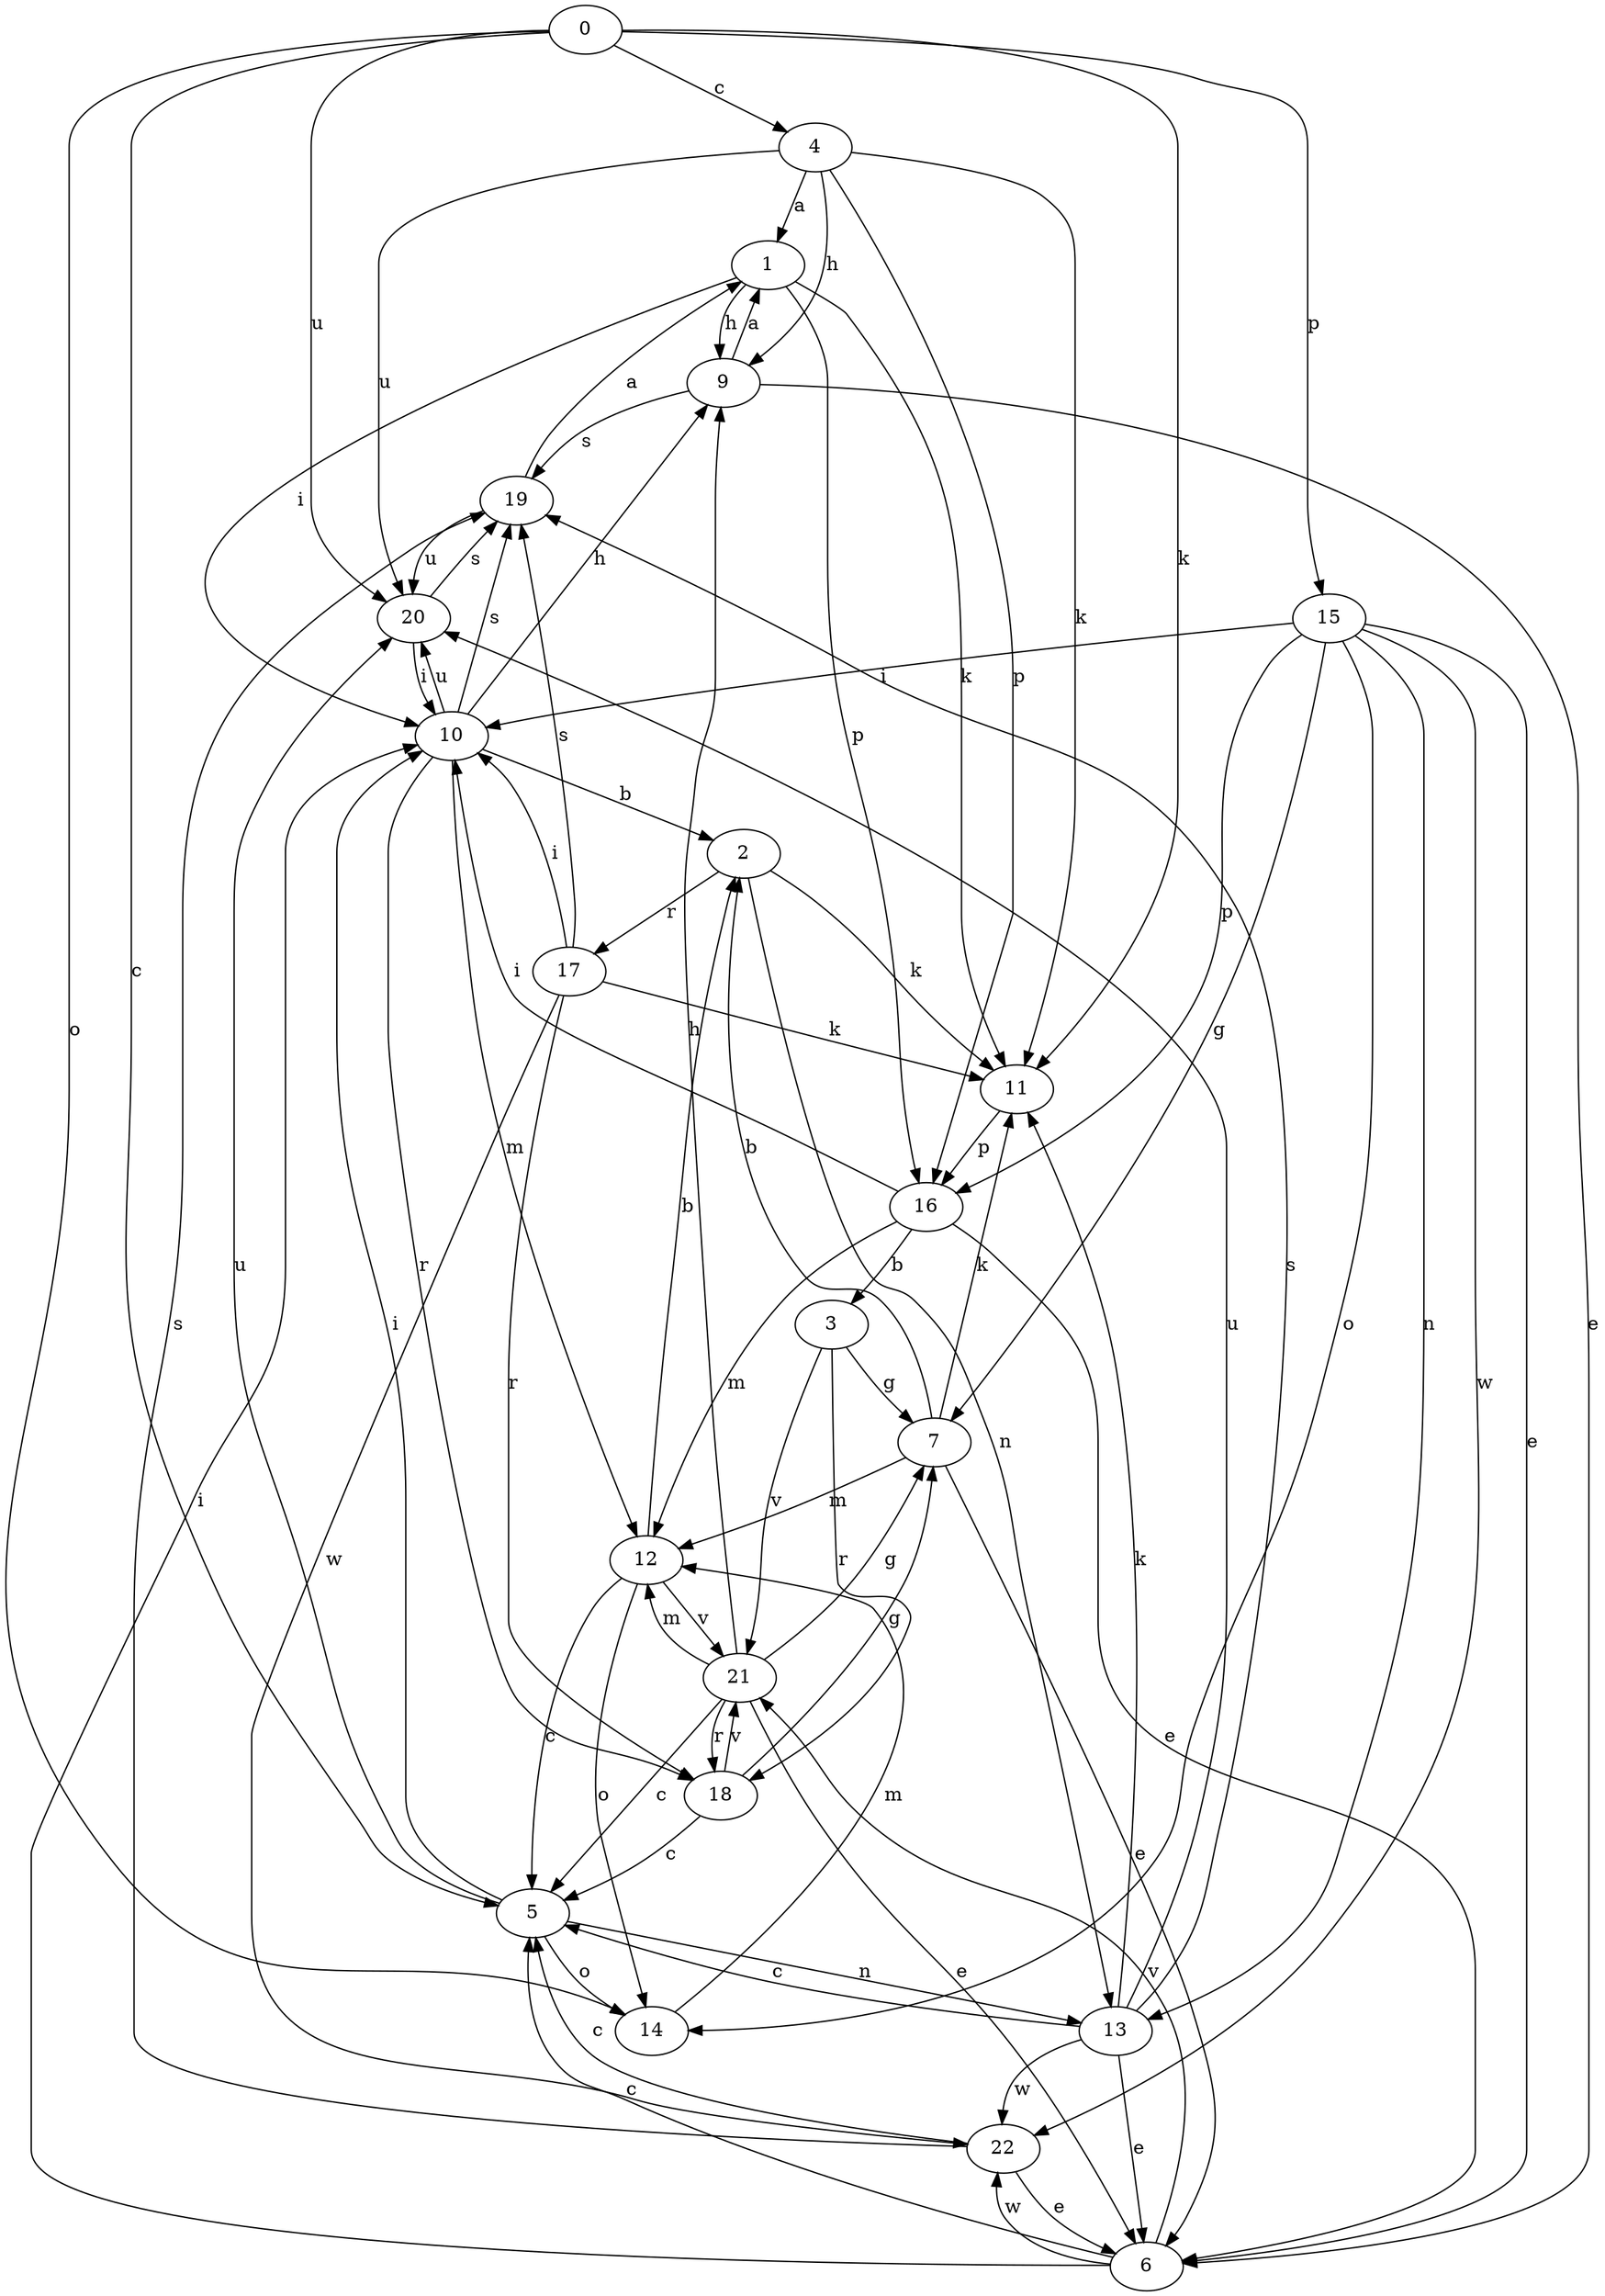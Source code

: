 strict digraph  {
0;
1;
2;
3;
4;
5;
6;
7;
9;
10;
11;
12;
13;
14;
15;
16;
17;
18;
19;
20;
21;
22;
0 -> 4  [label=c];
0 -> 5  [label=c];
0 -> 11  [label=k];
0 -> 14  [label=o];
0 -> 15  [label=p];
0 -> 20  [label=u];
1 -> 9  [label=h];
1 -> 10  [label=i];
1 -> 11  [label=k];
1 -> 16  [label=p];
2 -> 11  [label=k];
2 -> 13  [label=n];
2 -> 17  [label=r];
3 -> 7  [label=g];
3 -> 18  [label=r];
3 -> 21  [label=v];
4 -> 1  [label=a];
4 -> 9  [label=h];
4 -> 11  [label=k];
4 -> 16  [label=p];
4 -> 20  [label=u];
5 -> 10  [label=i];
5 -> 13  [label=n];
5 -> 14  [label=o];
5 -> 20  [label=u];
6 -> 5  [label=c];
6 -> 10  [label=i];
6 -> 21  [label=v];
6 -> 22  [label=w];
7 -> 2  [label=b];
7 -> 6  [label=e];
7 -> 11  [label=k];
7 -> 12  [label=m];
9 -> 1  [label=a];
9 -> 6  [label=e];
9 -> 19  [label=s];
10 -> 2  [label=b];
10 -> 9  [label=h];
10 -> 12  [label=m];
10 -> 18  [label=r];
10 -> 19  [label=s];
10 -> 20  [label=u];
11 -> 16  [label=p];
12 -> 2  [label=b];
12 -> 5  [label=c];
12 -> 14  [label=o];
12 -> 21  [label=v];
13 -> 5  [label=c];
13 -> 6  [label=e];
13 -> 11  [label=k];
13 -> 19  [label=s];
13 -> 20  [label=u];
13 -> 22  [label=w];
14 -> 12  [label=m];
15 -> 6  [label=e];
15 -> 7  [label=g];
15 -> 10  [label=i];
15 -> 13  [label=n];
15 -> 14  [label=o];
15 -> 16  [label=p];
15 -> 22  [label=w];
16 -> 3  [label=b];
16 -> 6  [label=e];
16 -> 10  [label=i];
16 -> 12  [label=m];
17 -> 10  [label=i];
17 -> 11  [label=k];
17 -> 18  [label=r];
17 -> 19  [label=s];
17 -> 22  [label=w];
18 -> 5  [label=c];
18 -> 7  [label=g];
18 -> 21  [label=v];
19 -> 1  [label=a];
19 -> 20  [label=u];
20 -> 10  [label=i];
20 -> 19  [label=s];
21 -> 5  [label=c];
21 -> 6  [label=e];
21 -> 7  [label=g];
21 -> 9  [label=h];
21 -> 12  [label=m];
21 -> 18  [label=r];
22 -> 5  [label=c];
22 -> 6  [label=e];
22 -> 19  [label=s];
}
